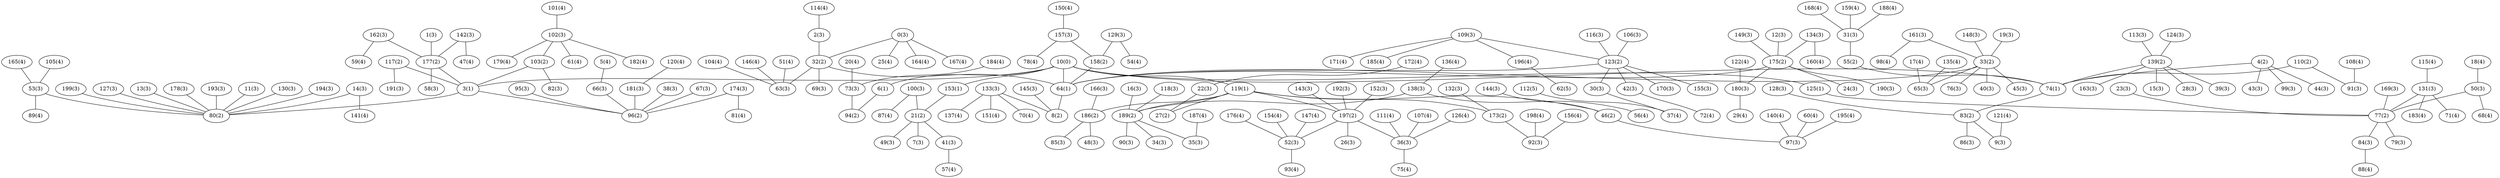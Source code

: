 graph {
  "7" [label="7(3)"];
  "17" [label="17(4)"];
  "53" [label="53(3)"];
  "133" [label="133(3)"];
  "143" [label="143(3)"];
  "197" [label="197(2)"];
  "56" [label="56(4)"];
  "138" [label="138(3)"];
  "139" [label="139(2)"];
  "163" [label="163(3)"];
  "22" [label="22(3)"];
  "172" [label="172(4)"];
  "128" [label="128(3)"];
  "190" [label="190(3)"];
  "61" [label="61(4)"];
  "100" [label="100(3)"];
  "109" [label="109(3)"];
  "186" [label="186(2)"];
  "3" [label="3(1)"];
  "177" [label="177(2)"];
  "113" [label="113(3)"];
  "147" [label="147(4)"];
  "2" [label="2(3)"];
  "32" [label="32(2)"];
  "47" [label="47(4)"];
  "183" [label="183(4)"];
  "98" [label="98(4)"];
  "176" [label="176(4)"];
  "42" [label="42(3)"];
  "123" [label="123(2)"];
  "25" [label="25(4)"];
  "52" [label="52(3)"];
  "90" [label="90(3)"];
  "82" [label="82(3)"];
  "168" [label="168(4)"];
  "14" [label="14(3)"];
  "24" [label="24(3)"];
  "173" [label="173(2)"];
  "69" [label="69(3)"];
  "75" [label="75(4)"];
  "29" [label="29(4)"];
  "180" [label="180(3)"];
  "154" [label="154(4)"];
  "72" [label="72(4)"];
  "132" [label="132(3)"];
  "92" [label="92(3)"];
  "21" [label="21(2)"];
  "45" [label="45(3)"];
  "36" [label="36(3)"];
  "16" [label="16(3)"];
  "106" [label="106(3)"];
  "88" [label="88(4)"];
  "122" [label="122(4)"];
  "9" [label="9(3)"];
  "67" [label="67(3)"];
  "41" [label="41(3)"];
  "78" [label="78(4)"];
  "157" [label="157(3)"];
  "86" [label="86(3)"];
  "124" [label="124(3)"];
  "120" [label="120(4)"];
  "181" [label="181(3)"];
  "161" [label="161(3)"];
  "182" [label="182(4)"];
  "192" [label="192(3)"];
  "101" [label="101(4)"];
  "140" [label="140(4)"];
  "59" [label="59(4)"];
  "162" [label="162(3)"];
  "15" [label="15(3)"];
  "146" [label="146(4)"];
  "10" [label="10(0)"];
  "91" [label="91(3)"];
  "23" [label="23(3)"];
  "77" [label="77(2)"];
  "83" [label="83(2)"];
  "153" [label="153(1)"];
  "64" [label="64(1)"];
  "131" [label="131(3)"];
  "105" [label="105(4)"];
  "169" [label="169(3)"];
  "159" [label="159(4)"];
  "68" [label="68(4)"];
  "102" [label="102(3)"];
  "198" [label="198(4)"];
  "71" [label="71(4)"];
  "66" [label="66(3)"];
  "187" [label="187(4)"];
  "126" [label="126(4)"];
  "119" [label="119(1)"];
  "189" [label="189(2)"];
  "84" [label="84(3)"];
  "51" [label="51(4)"];
  "63" [label="63(3)"];
  "27" [label="27(2)"];
  "155" [label="155(3)"];
  "166" [label="166(3)"];
  "164" [label="164(4)"];
  "196" [label="196(4)"];
  "31" [label="31(3)"];
  "188" [label="188(4)"];
  "117" [label="117(2)"];
  "65" [label="65(3)"];
  "46" [label="46(2)"];
  "97" [label="97(3)"];
  "142" [label="142(3)"];
  "35" [label="35(3)"];
  "85" [label="85(3)"];
  "151" [label="151(4)"];
  "114" [label="114(4)"];
  "58" [label="58(3)"];
  "89" [label="89(4)"];
  "49" [label="49(3)"];
  "28" [label="28(3)"];
  "148" [label="148(3)"];
  "199" [label="199(3)"];
  "19" [label="19(3)"];
  "134" [label="134(3)"];
  "191" [label="191(3)"];
  "94" [label="94(2)"];
  "127" [label="127(3)"];
  "5" [label="5(4)"];
  "4" [label="4(2)"];
  "99" [label="99(3)"];
  "103" [label="103(2)"];
  "136" [label="136(4)"];
  "6" [label="6(1)"];
  "149" [label="149(3)"];
  "79" [label="79(3)"];
  "26" [label="26(3)"];
  "175" [label="175(2)"];
  "13" [label="13(3)"];
  "171" [label="171(4)"];
  "8" [label="8(2)"];
  "1" [label="1(3)"];
  "165" [label="165(4)"];
  "108" [label="108(4)"];
  "80" [label="80(2)"];
  "178" [label="178(3)"];
  "116" [label="116(3)"];
  "95" [label="95(3)"];
  "96" [label="96(2)"];
  "145" [label="145(3)"];
  "112" [label="112(5)"];
  "73" [label="73(3)"];
  "184" [label="184(4)"];
  "70" [label="70(4)"];
  "48" [label="48(3)"];
  "60" [label="60(4)"];
  "44" [label="44(3)"];
  "93" [label="93(4)"];
  "179" [label="179(4)"];
  "104" [label="104(4)"];
  "111" [label="111(4)"];
  "38" [label="38(3)"];
  "115" [label="115(4)"];
  "174" [label="174(3)"];
  "81" [label="81(4)"];
  "156" [label="156(4)"];
  "107" [label="107(4)"];
  "150" [label="150(4)"];
  "20" [label="20(4)"];
  "158" [label="158(2)"];
  "50" [label="50(3)"];
  "74" [label="74(1)"];
  "193" [label="193(3)"];
  "125" [label="125(1)"];
  "43" [label="43(3)"];
  "54" [label="54(4)"];
  "129" [label="129(3)"];
  "152" [label="152(3)"];
  "0" [label="0(3)"];
  "167" [label="167(4)"];
  "62" [label="62(5)"];
  "30" [label="30(3)"];
  "37" [label="37(4)"];
  "33" [label="33(2)"];
  "121" [label="121(4)"];
  "141" [label="141(4)"];
  "18" [label="18(4)"];
  "57" [label="57(4)"];
  "195" [label="195(4)"];
  "11" [label="11(3)"];
  "12" [label="12(3)"];
  "185" [label="185(4)"];
  "39" [label="39(3)"];
  "170" [label="170(3)"];
  "55" [label="55(2)"];
  "118" [label="118(3)"];
  "87" [label="87(4)"];
  "144" [label="144(3)"];
  "130" [label="130(3)"];
  "135" [label="135(4)"];
  "110" [label="110(2)"];
  "137" [label="137(4)"];
  "34" [label="34(3)"];
  "76" [label="76(3)"];
  "40" [label="40(3)"];
  "194" [label="194(3)"];
  "160" [label="160(4)"];
  "21" -- "7" [weight=1];
  "17" -- "65" [weight=1];
  "53" -- "80" [weight=1];
  "133" -- "8" [weight=1];
  "143" -- "197" [weight=1];
  "119" -- "197" [weight=1];
  "138" -- "56" [weight=1];
  "138" -- "189" [weight=1];
  "139" -- "74" [weight=1];
  "139" -- "163" [weight=1];
  "22" -- "27" [weight=1];
  "172" -- "22" [weight=1];
  "128" -- "83" [weight=1];
  "175" -- "190" [weight=1];
  "102" -- "61" [weight=1];
  "100" -- "21" [weight=1];
  "109" -- "123" [weight=1];
  "119" -- "186" [weight=1];
  "10" -- "3" [weight=1];
  "177" -- "3" [weight=1];
  "113" -- "139" [weight=1];
  "147" -- "52" [weight=1];
  "2" -- "32" [weight=1];
  "32" -- "64" [weight=1];
  "142" -- "47" [weight=1];
  "131" -- "183" [weight=1];
  "161" -- "98" [weight=1];
  "176" -- "52" [weight=1];
  "123" -- "42" [weight=1];
  "123" -- "64" [weight=1];
  "0" -- "25" [weight=1];
  "197" -- "52" [weight=1];
  "189" -- "90" [weight=1];
  "103" -- "82" [weight=1];
  "168" -- "31" [weight=1];
  "14" -- "80" [weight=1];
  "175" -- "24" [weight=1];
  "119" -- "173" [weight=1];
  "32" -- "69" [weight=1];
  "36" -- "75" [weight=1];
  "180" -- "29" [weight=1];
  "175" -- "180" [weight=1];
  "154" -- "52" [weight=1];
  "42" -- "72" [weight=1];
  "132" -- "173" [weight=1];
  "173" -- "92" [weight=1];
  "153" -- "21" [weight=1];
  "33" -- "45" [weight=1];
  "197" -- "36" [weight=1];
  "16" -- "189" [weight=1];
  "106" -- "123" [weight=1];
  "84" -- "88" [weight=1];
  "122" -- "180" [weight=1];
  "83" -- "9" [weight=1];
  "67" -- "96" [weight=1];
  "21" -- "41" [weight=1];
  "157" -- "78" [weight=1];
  "157" -- "158" [weight=1];
  "83" -- "86" [weight=1];
  "124" -- "139" [weight=1];
  "120" -- "181" [weight=1];
  "181" -- "96" [weight=1];
  "161" -- "33" [weight=1];
  "102" -- "182" [weight=1];
  "192" -- "197" [weight=1];
  "101" -- "102" [weight=1];
  "140" -- "97" [weight=1];
  "162" -- "59" [weight=1];
  "162" -- "177" [weight=1];
  "139" -- "15" [weight=1];
  "146" -- "63" [weight=1];
  "110" -- "91" [weight=1];
  "23" -- "77" [weight=1];
  "125" -- "77" [weight=1];
  "74" -- "83" [weight=1];
  "10" -- "153" [weight=1];
  "10" -- "64" [weight=1];
  "131" -- "77" [weight=1];
  "105" -- "53" [weight=1];
  "169" -- "77" [weight=1];
  "159" -- "31" [weight=1];
  "50" -- "68" [weight=1];
  "102" -- "103" [weight=1];
  "198" -- "92" [weight=1];
  "131" -- "71" [weight=1];
  "66" -- "96" [weight=1];
  "187" -- "35" [weight=1];
  "126" -- "36" [weight=1];
  "10" -- "119" [weight=1];
  "119" -- "189" [weight=1];
  "77" -- "84" [weight=1];
  "51" -- "63" [weight=1];
  "32" -- "63" [weight=1];
  "119" -- "27" [weight=1];
  "123" -- "155" [weight=1];
  "166" -- "186" [weight=1];
  "0" -- "164" [weight=1];
  "109" -- "196" [weight=1];
  "31" -- "55" [weight=1];
  "188" -- "31" [weight=1];
  "117" -- "3" [weight=1];
  "33" -- "65" [weight=1];
  "119" -- "46" [weight=1];
  "46" -- "97" [weight=1];
  "142" -- "177" [weight=1];
  "189" -- "35" [weight=1];
  "186" -- "85" [weight=1];
  "133" -- "151" [weight=1];
  "114" -- "2" [weight=1];
  "177" -- "58" [weight=1];
  "53" -- "89" [weight=1];
  "21" -- "49" [weight=1];
  "139" -- "28" [weight=1];
  "148" -- "33" [weight=1];
  "199" -- "80" [weight=1];
  "19" -- "33" [weight=1];
  "134" -- "175" [weight=1];
  "117" -- "191" [weight=1];
  "6" -- "94" [weight=1];
  "127" -- "80" [weight=1];
  "5" -- "66" [weight=1];
  "4" -- "74" [weight=1];
  "4" -- "99" [weight=1];
  "103" -- "3" [weight=1];
  "136" -- "138" [weight=1];
  "10" -- "6" [weight=1];
  "149" -- "175" [weight=1];
  "77" -- "79" [weight=1];
  "197" -- "26" [weight=1];
  "175" -- "64" [weight=1];
  "13" -- "80" [weight=1];
  "109" -- "171" [weight=1];
  "64" -- "8" [weight=1];
  "1" -- "177" [weight=1];
  "165" -- "53" [weight=1];
  "108" -- "91" [weight=1];
  "3" -- "80" [weight=1];
  "178" -- "80" [weight=1];
  "116" -- "123" [weight=1];
  "95" -- "96" [weight=1];
  "3" -- "96" [weight=1];
  "145" -- "8" [weight=1];
  "112" -- "37" [weight=1];
  "73" -- "94" [weight=1];
  "184" -- "73" [weight=1];
  "133" -- "70" [weight=1];
  "186" -- "48" [weight=1];
  "60" -- "97" [weight=1];
  "4" -- "44" [weight=1];
  "52" -- "93" [weight=1];
  "102" -- "179" [weight=1];
  "104" -- "63" [weight=1];
  "111" -- "36" [weight=1];
  "38" -- "96" [weight=1];
  "115" -- "131" [weight=1];
  "174" -- "96" [weight=1];
  "174" -- "81" [weight=1];
  "156" -- "92" [weight=1];
  "107" -- "36" [weight=1];
  "150" -- "157" [weight=1];
  "20" -- "73" [weight=1];
  "158" -- "64" [weight=1];
  "50" -- "77" [weight=1];
  "10" -- "74" [weight=1];
  "193" -- "80" [weight=1];
  "10" -- "125" [weight=1];
  "4" -- "43" [weight=1];
  "129" -- "54" [weight=1];
  "129" -- "158" [weight=1];
  "152" -- "197" [weight=1];
  "0" -- "32" [weight=1];
  "0" -- "167" [weight=1];
  "196" -- "62" [weight=1];
  "123" -- "30" [weight=1];
  "30" -- "37" [weight=1];
  "33" -- "64" [weight=1];
  "121" -- "9" [weight=1];
  "14" -- "141" [weight=1];
  "18" -- "50" [weight=1];
  "41" -- "57" [weight=1];
  "195" -- "97" [weight=1];
  "11" -- "80" [weight=1];
  "12" -- "175" [weight=1];
  "109" -- "185" [weight=1];
  "139" -- "39" [weight=1];
  "123" -- "170" [weight=1];
  "55" -- "74" [weight=1];
  "118" -- "189" [weight=1];
  "100" -- "87" [weight=1];
  "144" -- "46" [weight=1];
  "130" -- "80" [weight=1];
  "135" -- "65" [weight=1];
  "110" -- "74" [weight=1];
  "133" -- "137" [weight=1];
  "189" -- "34" [weight=1];
  "33" -- "76" [weight=1];
  "33" -- "40" [weight=1];
  "194" -- "80" [weight=1];
  "134" -- "160" [weight=1];
}
